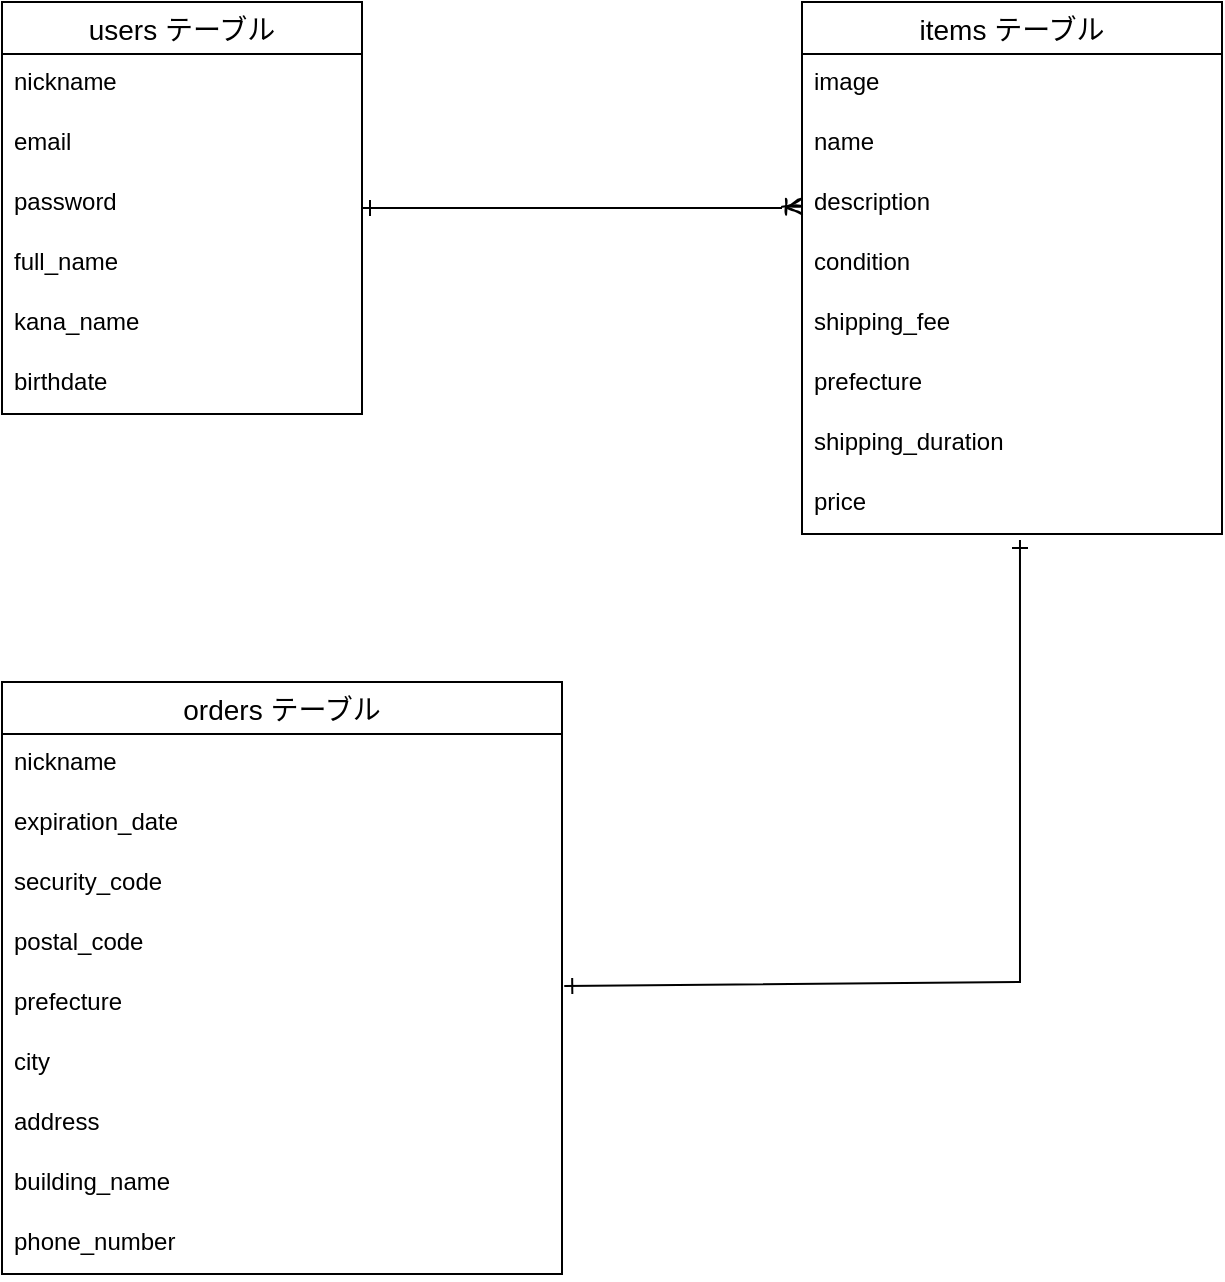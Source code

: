 <mxfile>
    <diagram id="z_zY_0N-MZe1WXoZ14JC" name="ページ1">
        <mxGraphModel dx="1175" dy="787" grid="1" gridSize="10" guides="1" tooltips="1" connect="1" arrows="1" fold="1" page="1" pageScale="1" pageWidth="827" pageHeight="1169" math="0" shadow="0">
            <root>
                <mxCell id="0"/>
                <mxCell id="1" parent="0"/>
                <mxCell id="P7BpGJGPe-Lmx-WfWaYg-53" value="users テーブル" style="swimlane;fontStyle=0;childLayout=stackLayout;horizontal=1;startSize=26;horizontalStack=0;resizeParent=1;resizeParentMax=0;resizeLast=0;collapsible=1;marginBottom=0;align=center;fontSize=14;sketch=0;hachureGap=4;jiggle=2;curveFitting=1;fontFamily=Helvetica;" vertex="1" parent="1">
                    <mxGeometry x="40" y="40" width="180" height="206" as="geometry"/>
                </mxCell>
                <mxCell id="P7BpGJGPe-Lmx-WfWaYg-54" value="nickname" style="text;strokeColor=none;fillColor=none;spacingLeft=4;spacingRight=4;overflow=hidden;rotatable=0;points=[[0,0.5],[1,0.5]];portConstraint=eastwest;fontSize=12;sketch=0;hachureGap=4;jiggle=2;curveFitting=1;fontFamily=Helvetica;" vertex="1" parent="P7BpGJGPe-Lmx-WfWaYg-53">
                    <mxGeometry y="26" width="180" height="30" as="geometry"/>
                </mxCell>
                <mxCell id="P7BpGJGPe-Lmx-WfWaYg-69" value="email" style="text;strokeColor=none;fillColor=none;spacingLeft=4;spacingRight=4;overflow=hidden;rotatable=0;points=[[0,0.5],[1,0.5]];portConstraint=eastwest;fontSize=12;sketch=0;hachureGap=4;jiggle=2;curveFitting=1;fontFamily=Helvetica;" vertex="1" parent="P7BpGJGPe-Lmx-WfWaYg-53">
                    <mxGeometry y="56" width="180" height="30" as="geometry"/>
                </mxCell>
                <mxCell id="P7BpGJGPe-Lmx-WfWaYg-70" value="password" style="text;strokeColor=none;fillColor=none;spacingLeft=4;spacingRight=4;overflow=hidden;rotatable=0;points=[[0,0.5],[1,0.5]];portConstraint=eastwest;fontSize=12;sketch=0;hachureGap=4;jiggle=2;curveFitting=1;fontFamily=Helvetica;" vertex="1" parent="P7BpGJGPe-Lmx-WfWaYg-53">
                    <mxGeometry y="86" width="180" height="30" as="geometry"/>
                </mxCell>
                <mxCell id="P7BpGJGPe-Lmx-WfWaYg-72" value="full_name" style="text;strokeColor=none;fillColor=none;spacingLeft=4;spacingRight=4;overflow=hidden;rotatable=0;points=[[0,0.5],[1,0.5]];portConstraint=eastwest;fontSize=12;sketch=0;hachureGap=4;jiggle=2;curveFitting=1;fontFamily=Helvetica;" vertex="1" parent="P7BpGJGPe-Lmx-WfWaYg-53">
                    <mxGeometry y="116" width="180" height="30" as="geometry"/>
                </mxCell>
                <mxCell id="P7BpGJGPe-Lmx-WfWaYg-75" value="kana_name" style="text;strokeColor=none;fillColor=none;spacingLeft=4;spacingRight=4;overflow=hidden;rotatable=0;points=[[0,0.5],[1,0.5]];portConstraint=eastwest;fontSize=12;sketch=0;hachureGap=4;jiggle=2;curveFitting=1;fontFamily=Helvetica;" vertex="1" parent="P7BpGJGPe-Lmx-WfWaYg-53">
                    <mxGeometry y="146" width="180" height="30" as="geometry"/>
                </mxCell>
                <mxCell id="P7BpGJGPe-Lmx-WfWaYg-74" value="birthdate" style="text;strokeColor=none;fillColor=none;spacingLeft=4;spacingRight=4;overflow=hidden;rotatable=0;points=[[0,0.5],[1,0.5]];portConstraint=eastwest;fontSize=12;sketch=0;hachureGap=4;jiggle=2;curveFitting=1;fontFamily=Helvetica;" vertex="1" parent="P7BpGJGPe-Lmx-WfWaYg-53">
                    <mxGeometry y="176" width="180" height="30" as="geometry"/>
                </mxCell>
                <mxCell id="P7BpGJGPe-Lmx-WfWaYg-85" value="items テーブル" style="swimlane;fontStyle=0;childLayout=stackLayout;horizontal=1;startSize=26;horizontalStack=0;resizeParent=1;resizeParentMax=0;resizeLast=0;collapsible=1;marginBottom=0;align=center;fontSize=14;sketch=0;hachureGap=4;jiggle=2;curveFitting=1;fontFamily=Helvetica;" vertex="1" parent="1">
                    <mxGeometry x="440" y="40" width="210" height="266" as="geometry"/>
                </mxCell>
                <mxCell id="P7BpGJGPe-Lmx-WfWaYg-86" value="image" style="text;strokeColor=none;fillColor=none;spacingLeft=4;spacingRight=4;overflow=hidden;rotatable=0;points=[[0,0.5],[1,0.5]];portConstraint=eastwest;fontSize=12;sketch=0;hachureGap=4;jiggle=2;curveFitting=1;fontFamily=Helvetica;" vertex="1" parent="P7BpGJGPe-Lmx-WfWaYg-85">
                    <mxGeometry y="26" width="210" height="30" as="geometry"/>
                </mxCell>
                <mxCell id="P7BpGJGPe-Lmx-WfWaYg-87" value="name" style="text;strokeColor=none;fillColor=none;spacingLeft=4;spacingRight=4;overflow=hidden;rotatable=0;points=[[0,0.5],[1,0.5]];portConstraint=eastwest;fontSize=12;sketch=0;hachureGap=4;jiggle=2;curveFitting=1;fontFamily=Helvetica;" vertex="1" parent="P7BpGJGPe-Lmx-WfWaYg-85">
                    <mxGeometry y="56" width="210" height="30" as="geometry"/>
                </mxCell>
                <mxCell id="P7BpGJGPe-Lmx-WfWaYg-88" value="description" style="text;strokeColor=none;fillColor=none;spacingLeft=4;spacingRight=4;overflow=hidden;rotatable=0;points=[[0,0.5],[1,0.5]];portConstraint=eastwest;fontSize=12;sketch=0;hachureGap=4;jiggle=2;curveFitting=1;fontFamily=Helvetica;" vertex="1" parent="P7BpGJGPe-Lmx-WfWaYg-85">
                    <mxGeometry y="86" width="210" height="30" as="geometry"/>
                </mxCell>
                <mxCell id="P7BpGJGPe-Lmx-WfWaYg-89" value="condition" style="text;strokeColor=none;fillColor=none;spacingLeft=4;spacingRight=4;overflow=hidden;rotatable=0;points=[[0,0.5],[1,0.5]];portConstraint=eastwest;fontSize=12;sketch=0;hachureGap=4;jiggle=2;curveFitting=1;fontFamily=Helvetica;" vertex="1" parent="P7BpGJGPe-Lmx-WfWaYg-85">
                    <mxGeometry y="116" width="210" height="30" as="geometry"/>
                </mxCell>
                <mxCell id="P7BpGJGPe-Lmx-WfWaYg-90" value="shipping_fee" style="text;strokeColor=none;fillColor=none;spacingLeft=4;spacingRight=4;overflow=hidden;rotatable=0;points=[[0,0.5],[1,0.5]];portConstraint=eastwest;fontSize=12;sketch=0;hachureGap=4;jiggle=2;curveFitting=1;fontFamily=Helvetica;" vertex="1" parent="P7BpGJGPe-Lmx-WfWaYg-85">
                    <mxGeometry y="146" width="210" height="30" as="geometry"/>
                </mxCell>
                <mxCell id="P7BpGJGPe-Lmx-WfWaYg-91" value="prefecture" style="text;strokeColor=none;fillColor=none;spacingLeft=4;spacingRight=4;overflow=hidden;rotatable=0;points=[[0,0.5],[1,0.5]];portConstraint=eastwest;fontSize=12;sketch=0;hachureGap=4;jiggle=2;curveFitting=1;fontFamily=Helvetica;" vertex="1" parent="P7BpGJGPe-Lmx-WfWaYg-85">
                    <mxGeometry y="176" width="210" height="30" as="geometry"/>
                </mxCell>
                <mxCell id="P7BpGJGPe-Lmx-WfWaYg-92" value="shipping_duration" style="text;strokeColor=none;fillColor=none;spacingLeft=4;spacingRight=4;overflow=hidden;rotatable=0;points=[[0,0.5],[1,0.5]];portConstraint=eastwest;fontSize=12;sketch=0;hachureGap=4;jiggle=2;curveFitting=1;fontFamily=Helvetica;" vertex="1" parent="P7BpGJGPe-Lmx-WfWaYg-85">
                    <mxGeometry y="206" width="210" height="30" as="geometry"/>
                </mxCell>
                <mxCell id="P7BpGJGPe-Lmx-WfWaYg-94" value="price" style="text;strokeColor=none;fillColor=none;spacingLeft=4;spacingRight=4;overflow=hidden;rotatable=0;points=[[0,0.5],[1,0.5]];portConstraint=eastwest;fontSize=12;sketch=0;hachureGap=4;jiggle=2;curveFitting=1;fontFamily=Helvetica;" vertex="1" parent="P7BpGJGPe-Lmx-WfWaYg-85">
                    <mxGeometry y="236" width="210" height="30" as="geometry"/>
                </mxCell>
                <mxCell id="P7BpGJGPe-Lmx-WfWaYg-112" value="orders テーブル" style="swimlane;fontStyle=0;childLayout=stackLayout;horizontal=1;startSize=26;horizontalStack=0;resizeParent=1;resizeParentMax=0;resizeLast=0;collapsible=1;marginBottom=0;align=center;fontSize=14;sketch=0;hachureGap=4;jiggle=2;curveFitting=1;fontFamily=Helvetica;" vertex="1" parent="1">
                    <mxGeometry x="40" y="380" width="280" height="296" as="geometry"/>
                </mxCell>
                <mxCell id="P7BpGJGPe-Lmx-WfWaYg-113" value="nickname" style="text;strokeColor=none;fillColor=none;spacingLeft=4;spacingRight=4;overflow=hidden;rotatable=0;points=[[0,0.5],[1,0.5]];portConstraint=eastwest;fontSize=12;sketch=0;hachureGap=4;jiggle=2;curveFitting=1;fontFamily=Helvetica;" vertex="1" parent="P7BpGJGPe-Lmx-WfWaYg-112">
                    <mxGeometry y="26" width="280" height="30" as="geometry"/>
                </mxCell>
                <mxCell id="P7BpGJGPe-Lmx-WfWaYg-114" value="expiration_date" style="text;strokeColor=none;fillColor=none;spacingLeft=4;spacingRight=4;overflow=hidden;rotatable=0;points=[[0,0.5],[1,0.5]];portConstraint=eastwest;fontSize=12;sketch=0;hachureGap=4;jiggle=2;curveFitting=1;fontFamily=Helvetica;" vertex="1" parent="P7BpGJGPe-Lmx-WfWaYg-112">
                    <mxGeometry y="56" width="280" height="30" as="geometry"/>
                </mxCell>
                <mxCell id="P7BpGJGPe-Lmx-WfWaYg-125" value="security_code" style="text;strokeColor=none;fillColor=none;spacingLeft=4;spacingRight=4;overflow=hidden;rotatable=0;points=[[0,0.5],[1,0.5]];portConstraint=eastwest;fontSize=12;sketch=0;hachureGap=4;jiggle=2;curveFitting=1;fontFamily=Helvetica;" vertex="1" parent="P7BpGJGPe-Lmx-WfWaYg-112">
                    <mxGeometry y="86" width="280" height="30" as="geometry"/>
                </mxCell>
                <mxCell id="P7BpGJGPe-Lmx-WfWaYg-115" value="postal_code" style="text;strokeColor=none;fillColor=none;spacingLeft=4;spacingRight=4;overflow=hidden;rotatable=0;points=[[0,0.5],[1,0.5]];portConstraint=eastwest;fontSize=12;sketch=0;hachureGap=4;jiggle=2;curveFitting=1;fontFamily=Helvetica;" vertex="1" parent="P7BpGJGPe-Lmx-WfWaYg-112">
                    <mxGeometry y="116" width="280" height="30" as="geometry"/>
                </mxCell>
                <mxCell id="P7BpGJGPe-Lmx-WfWaYg-124" value="prefecture" style="text;strokeColor=none;fillColor=none;spacingLeft=4;spacingRight=4;overflow=hidden;rotatable=0;points=[[0,0.5],[1,0.5]];portConstraint=eastwest;fontSize=12;sketch=0;hachureGap=4;jiggle=2;curveFitting=1;fontFamily=Helvetica;" vertex="1" parent="P7BpGJGPe-Lmx-WfWaYg-112">
                    <mxGeometry y="146" width="280" height="30" as="geometry"/>
                </mxCell>
                <mxCell id="P7BpGJGPe-Lmx-WfWaYg-123" value="city" style="text;strokeColor=none;fillColor=none;spacingLeft=4;spacingRight=4;overflow=hidden;rotatable=0;points=[[0,0.5],[1,0.5]];portConstraint=eastwest;fontSize=12;sketch=0;hachureGap=4;jiggle=2;curveFitting=1;fontFamily=Helvetica;" vertex="1" parent="P7BpGJGPe-Lmx-WfWaYg-112">
                    <mxGeometry y="176" width="280" height="30" as="geometry"/>
                </mxCell>
                <mxCell id="P7BpGJGPe-Lmx-WfWaYg-116" value="address" style="text;strokeColor=none;fillColor=none;spacingLeft=4;spacingRight=4;overflow=hidden;rotatable=0;points=[[0,0.5],[1,0.5]];portConstraint=eastwest;fontSize=12;sketch=0;hachureGap=4;jiggle=2;curveFitting=1;fontFamily=Helvetica;" vertex="1" parent="P7BpGJGPe-Lmx-WfWaYg-112">
                    <mxGeometry y="206" width="280" height="30" as="geometry"/>
                </mxCell>
                <mxCell id="P7BpGJGPe-Lmx-WfWaYg-117" value="building_name" style="text;strokeColor=none;fillColor=none;spacingLeft=4;spacingRight=4;overflow=hidden;rotatable=0;points=[[0,0.5],[1,0.5]];portConstraint=eastwest;fontSize=12;sketch=0;hachureGap=4;jiggle=2;curveFitting=1;fontFamily=Helvetica;" vertex="1" parent="P7BpGJGPe-Lmx-WfWaYg-112">
                    <mxGeometry y="236" width="280" height="30" as="geometry"/>
                </mxCell>
                <mxCell id="P7BpGJGPe-Lmx-WfWaYg-118" value="phone_number" style="text;strokeColor=none;fillColor=none;spacingLeft=4;spacingRight=4;overflow=hidden;rotatable=0;points=[[0,0.5],[1,0.5]];portConstraint=eastwest;fontSize=12;sketch=0;hachureGap=4;jiggle=2;curveFitting=1;fontFamily=Helvetica;" vertex="1" parent="P7BpGJGPe-Lmx-WfWaYg-112">
                    <mxGeometry y="266" width="280" height="30" as="geometry"/>
                </mxCell>
                <mxCell id="P7BpGJGPe-Lmx-WfWaYg-127" style="edgeStyle=none;hachureGap=4;html=1;fontFamily=Helvetica;fontSize=16;endArrow=ERone;endFill=0;" edge="1" parent="1" target="P7BpGJGPe-Lmx-WfWaYg-53">
                    <mxGeometry relative="1" as="geometry">
                        <mxPoint x="330" y="143" as="sourcePoint"/>
                    </mxGeometry>
                </mxCell>
                <mxCell id="P7BpGJGPe-Lmx-WfWaYg-128" style="edgeStyle=none;sketch=1;hachureGap=4;jiggle=2;curveFitting=1;html=1;fontFamily=Helvetica;fontSize=16;endArrow=ERoneToMany;endFill=0;" edge="1" parent="1" source="P7BpGJGPe-Lmx-WfWaYg-126" target="P7BpGJGPe-Lmx-WfWaYg-88">
                    <mxGeometry relative="1" as="geometry"/>
                </mxCell>
                <mxCell id="P7BpGJGPe-Lmx-WfWaYg-126" value="" style="line;strokeWidth=1;rotatable=0;dashed=0;labelPosition=right;align=left;verticalAlign=middle;spacingTop=0;spacingLeft=6;points=[];portConstraint=eastwest;sketch=0;hachureGap=4;jiggle=2;curveFitting=1;fontFamily=Helvetica;fontSize=20;" vertex="1" parent="1">
                    <mxGeometry x="330" y="138" width="100" height="10" as="geometry"/>
                </mxCell>
                <mxCell id="P7BpGJGPe-Lmx-WfWaYg-135" value="" style="endArrow=ERone;html=1;rounded=0;sketch=0;hachureGap=4;jiggle=2;curveFitting=1;fontFamily=Helvetica;fontSize=16;entryX=0.519;entryY=1.1;entryDx=0;entryDy=0;entryPerimeter=0;exitX=1.004;exitY=0.2;exitDx=0;exitDy=0;exitPerimeter=0;endFill=0;startArrow=ERone;startFill=0;" edge="1" parent="1" source="P7BpGJGPe-Lmx-WfWaYg-124" target="P7BpGJGPe-Lmx-WfWaYg-94">
                    <mxGeometry relative="1" as="geometry">
                        <mxPoint x="330" y="320" as="sourcePoint"/>
                        <mxPoint x="490" y="320" as="targetPoint"/>
                        <Array as="points">
                            <mxPoint x="549" y="530"/>
                        </Array>
                    </mxGeometry>
                </mxCell>
            </root>
        </mxGraphModel>
    </diagram>
</mxfile>